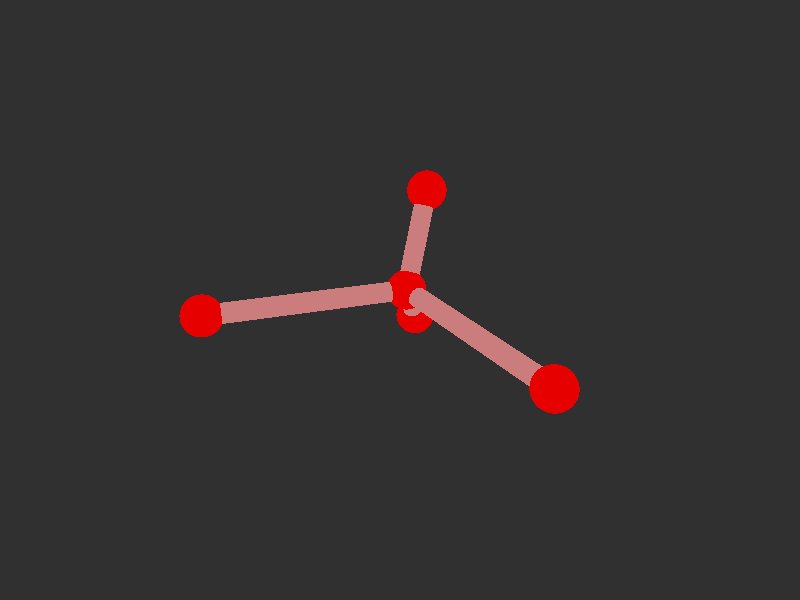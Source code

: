 #version 3.7; 
    global_settings { assumed_gamma 1.0 }
    

    camera {
    location  <20, 20, 20>
    right     x*image_width/image_height
    look_at   <0, 0, 0>
    angle 58
    }

    background { color rgb<1,1,1>*0.03 }


    light_source { <-20, 30, -25> color red 0.6 green 0.6 blue 0.6 }
    light_source { < 20, 30, -25> color red 0.6 green 0.6 blue 0.6 }
    
    #declare m = 1;
    union {

    union {
    sphere { m*<-1.3874738745222353,-0.5197286622322159,-0.9208280783849947>, 1 }        
    sphere {  m*<0.06684987393468989,0.08022995739890537,8.954729123561245>, 1 }
    sphere {  m*<7.422201311934663,-0.00869031859545158,-5.6247641664841055>, 1 }
    sphere {  m*<-4.389145077920718,3.38930721879155,-2.459124307370601>, 1}
    sphere { m*<-2.722422714762681,-3.124301205024743,-1.578422347115568>, 1 }    

        pigment { color rgb<0.8,0,0>  }
    finish { ambient 0.1 diffuse 0.7 phong 1 }
    }    
    union {
    cylinder { m*<0.06684987393468989,0.08022995739890537,8.954729123561245>, <-1.3874738745222353,-0.5197286622322159,-0.9208280783849947>, 0.5 }
    cylinder { m*<7.422201311934663,-0.00869031859545158,-5.6247641664841055>, <-1.3874738745222353,-0.5197286622322159,-0.9208280783849947>, 0.5}
    cylinder { m*<-4.389145077920718,3.38930721879155,-2.459124307370601>, <-1.3874738745222353,-0.5197286622322159,-0.9208280783849947>, 0.5 }
    cylinder {  m*<-2.722422714762681,-3.124301205024743,-1.578422347115568>, <-1.3874738745222353,-0.5197286622322159,-0.9208280783849947>, 0.5}

    pigment { color rgb<0.6,.2,.2>  }
    finish { ambient 0.1 diffuse 0.7 phong 1 }    
    }
    
    // rotate <0, 0, 0>
    }
    #version 3.7; 
    global_settings { assumed_gamma 1.0 }
    

    camera {
    location  <20, 20, 20>
    right     x*image_width/image_height
    look_at   <0, 0, 0>
    angle 58
    }

    background { color rgb<1,1,1>*0.03 }


    light_source { <-20, 30, -25> color red 0.6 green 0.6 blue 0.6 }
    light_source { < 20, 30, -25> color red 0.6 green 0.6 blue 0.6 }
    
    #declare m = 1;
    union {

    union {
    sphere { m*<-1.3874738745222353,-0.5197286622322159,-0.9208280783849947>, 1 }        
    sphere {  m*<0.06684987393468989,0.08022995739890537,8.954729123561245>, 1 }
    sphere {  m*<7.422201311934663,-0.00869031859545158,-5.6247641664841055>, 1 }
    sphere {  m*<-4.389145077920718,3.38930721879155,-2.459124307370601>, 1}
    sphere { m*<-2.722422714762681,-3.124301205024743,-1.578422347115568>, 1 }    

        pigment { color rgb<0.8,0,0>  }
    finish { ambient 0.1 diffuse 0.7 phong 1 }
    }    
    union {
    cylinder { m*<0.06684987393468989,0.08022995739890537,8.954729123561245>, <-1.3874738745222353,-0.5197286622322159,-0.9208280783849947>, 0.5 }
    cylinder { m*<7.422201311934663,-0.00869031859545158,-5.6247641664841055>, <-1.3874738745222353,-0.5197286622322159,-0.9208280783849947>, 0.5}
    cylinder { m*<-4.389145077920718,3.38930721879155,-2.459124307370601>, <-1.3874738745222353,-0.5197286622322159,-0.9208280783849947>, 0.5 }
    cylinder {  m*<-2.722422714762681,-3.124301205024743,-1.578422347115568>, <-1.3874738745222353,-0.5197286622322159,-0.9208280783849947>, 0.5}

    pigment { color rgb<0.6,.2,.2>  }
    finish { ambient 0.1 diffuse 0.7 phong 1 }    
    }
    
    // rotate <0, 0, 0>
    }
    